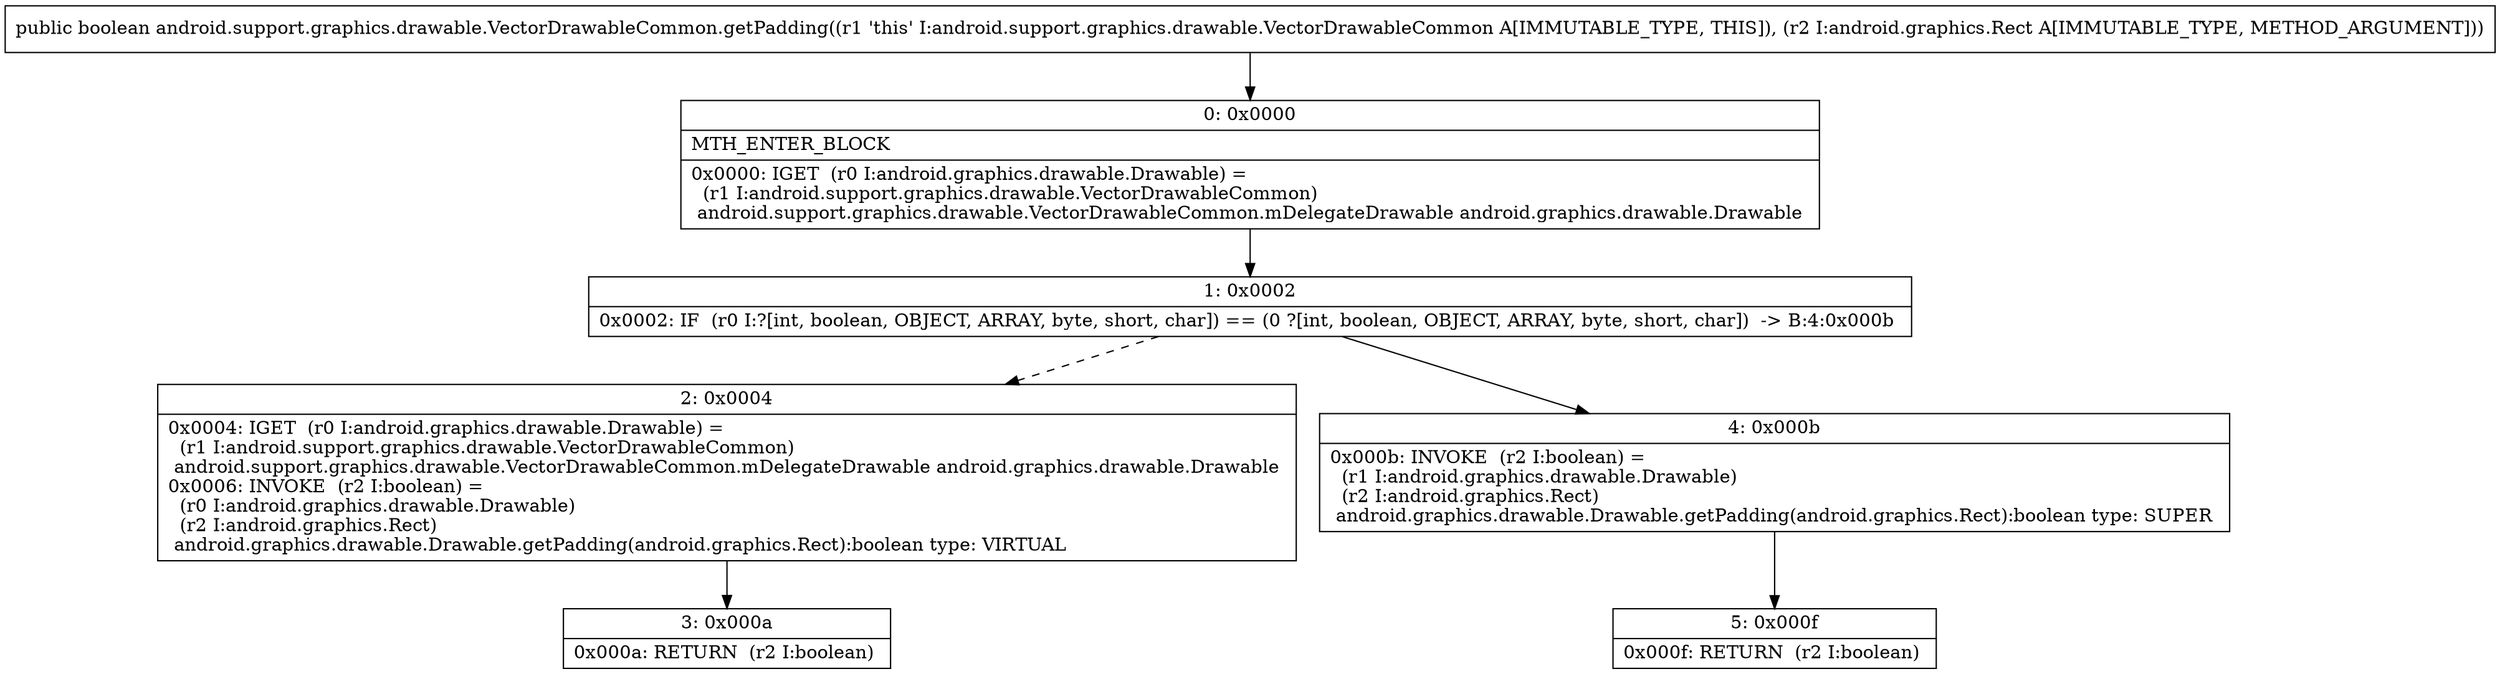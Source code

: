digraph "CFG forandroid.support.graphics.drawable.VectorDrawableCommon.getPadding(Landroid\/graphics\/Rect;)Z" {
Node_0 [shape=record,label="{0\:\ 0x0000|MTH_ENTER_BLOCK\l|0x0000: IGET  (r0 I:android.graphics.drawable.Drawable) = \l  (r1 I:android.support.graphics.drawable.VectorDrawableCommon)\l android.support.graphics.drawable.VectorDrawableCommon.mDelegateDrawable android.graphics.drawable.Drawable \l}"];
Node_1 [shape=record,label="{1\:\ 0x0002|0x0002: IF  (r0 I:?[int, boolean, OBJECT, ARRAY, byte, short, char]) == (0 ?[int, boolean, OBJECT, ARRAY, byte, short, char])  \-\> B:4:0x000b \l}"];
Node_2 [shape=record,label="{2\:\ 0x0004|0x0004: IGET  (r0 I:android.graphics.drawable.Drawable) = \l  (r1 I:android.support.graphics.drawable.VectorDrawableCommon)\l android.support.graphics.drawable.VectorDrawableCommon.mDelegateDrawable android.graphics.drawable.Drawable \l0x0006: INVOKE  (r2 I:boolean) = \l  (r0 I:android.graphics.drawable.Drawable)\l  (r2 I:android.graphics.Rect)\l android.graphics.drawable.Drawable.getPadding(android.graphics.Rect):boolean type: VIRTUAL \l}"];
Node_3 [shape=record,label="{3\:\ 0x000a|0x000a: RETURN  (r2 I:boolean) \l}"];
Node_4 [shape=record,label="{4\:\ 0x000b|0x000b: INVOKE  (r2 I:boolean) = \l  (r1 I:android.graphics.drawable.Drawable)\l  (r2 I:android.graphics.Rect)\l android.graphics.drawable.Drawable.getPadding(android.graphics.Rect):boolean type: SUPER \l}"];
Node_5 [shape=record,label="{5\:\ 0x000f|0x000f: RETURN  (r2 I:boolean) \l}"];
MethodNode[shape=record,label="{public boolean android.support.graphics.drawable.VectorDrawableCommon.getPadding((r1 'this' I:android.support.graphics.drawable.VectorDrawableCommon A[IMMUTABLE_TYPE, THIS]), (r2 I:android.graphics.Rect A[IMMUTABLE_TYPE, METHOD_ARGUMENT])) }"];
MethodNode -> Node_0;
Node_0 -> Node_1;
Node_1 -> Node_2[style=dashed];
Node_1 -> Node_4;
Node_2 -> Node_3;
Node_4 -> Node_5;
}

